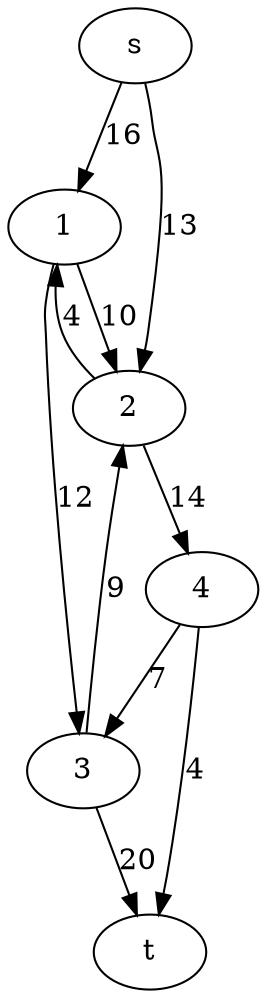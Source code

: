 digraph flowNetwork {
    rankdir =" LR ";
    s -> 1 [label=16];
    s -> 2 [label=13];
    1 -> 2 [label=10];
    1 -> 3 [label=12];
    2 -> 1 [label=4];
    2 -> 4 [label=14];
    3 -> 2 [label=9];
    3 -> t [label=20];
    4 -> 3 [label=7];
    4 -> t [label=4];
}
